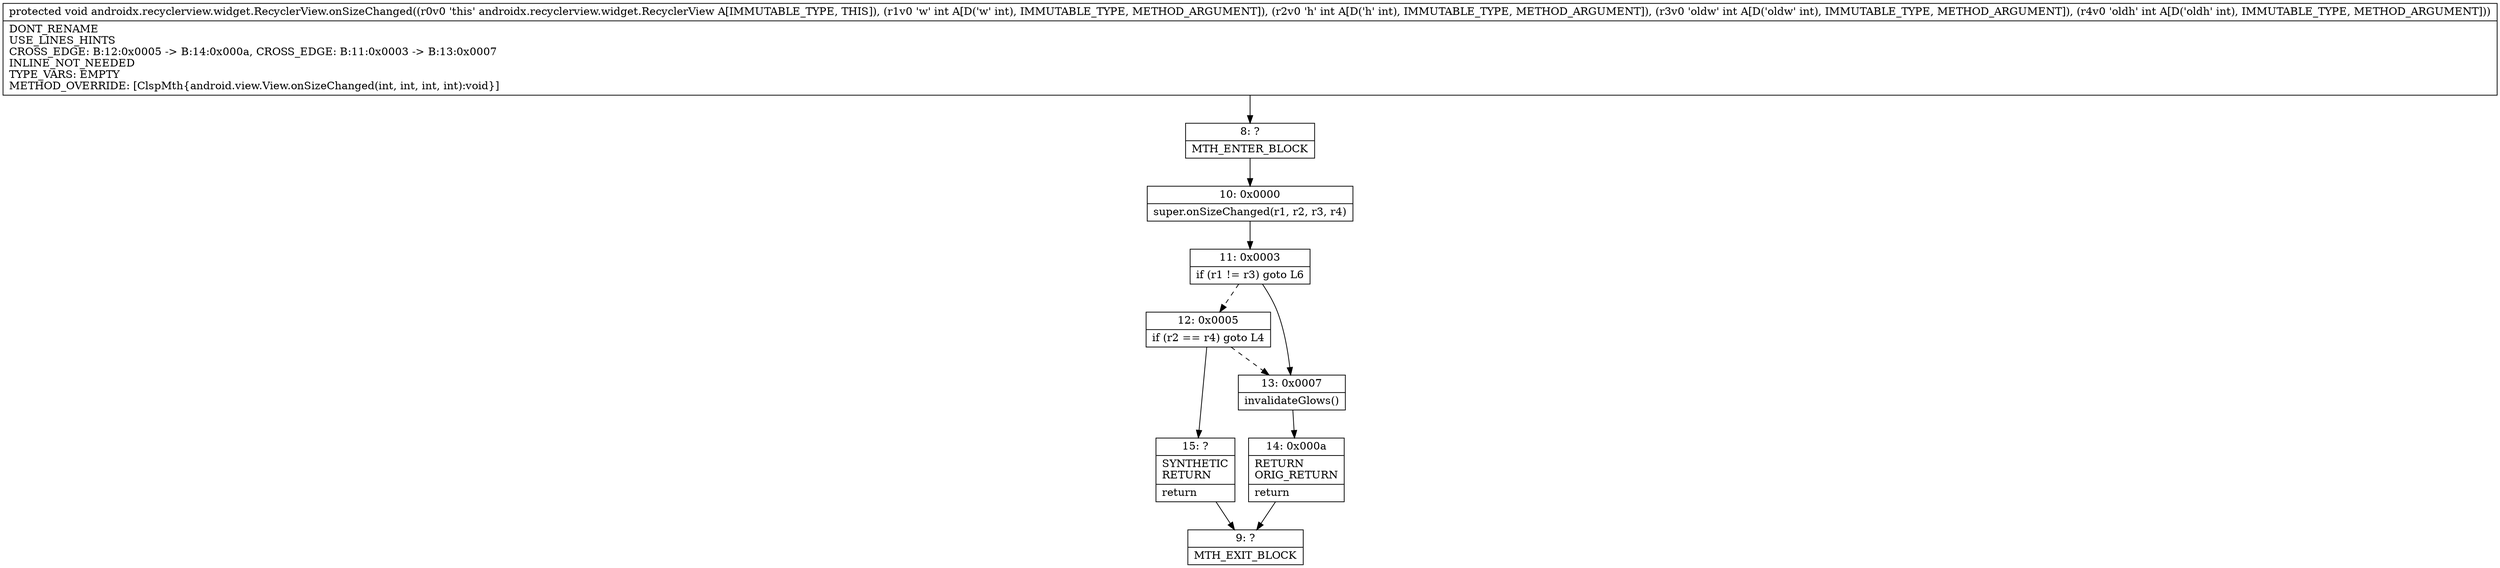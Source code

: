 digraph "CFG forandroidx.recyclerview.widget.RecyclerView.onSizeChanged(IIII)V" {
Node_8 [shape=record,label="{8\:\ ?|MTH_ENTER_BLOCK\l}"];
Node_10 [shape=record,label="{10\:\ 0x0000|super.onSizeChanged(r1, r2, r3, r4)\l}"];
Node_11 [shape=record,label="{11\:\ 0x0003|if (r1 != r3) goto L6\l}"];
Node_12 [shape=record,label="{12\:\ 0x0005|if (r2 == r4) goto L4\l}"];
Node_15 [shape=record,label="{15\:\ ?|SYNTHETIC\lRETURN\l|return\l}"];
Node_9 [shape=record,label="{9\:\ ?|MTH_EXIT_BLOCK\l}"];
Node_13 [shape=record,label="{13\:\ 0x0007|invalidateGlows()\l}"];
Node_14 [shape=record,label="{14\:\ 0x000a|RETURN\lORIG_RETURN\l|return\l}"];
MethodNode[shape=record,label="{protected void androidx.recyclerview.widget.RecyclerView.onSizeChanged((r0v0 'this' androidx.recyclerview.widget.RecyclerView A[IMMUTABLE_TYPE, THIS]), (r1v0 'w' int A[D('w' int), IMMUTABLE_TYPE, METHOD_ARGUMENT]), (r2v0 'h' int A[D('h' int), IMMUTABLE_TYPE, METHOD_ARGUMENT]), (r3v0 'oldw' int A[D('oldw' int), IMMUTABLE_TYPE, METHOD_ARGUMENT]), (r4v0 'oldh' int A[D('oldh' int), IMMUTABLE_TYPE, METHOD_ARGUMENT]))  | DONT_RENAME\lUSE_LINES_HINTS\lCROSS_EDGE: B:12:0x0005 \-\> B:14:0x000a, CROSS_EDGE: B:11:0x0003 \-\> B:13:0x0007\lINLINE_NOT_NEEDED\lTYPE_VARS: EMPTY\lMETHOD_OVERRIDE: [ClspMth\{android.view.View.onSizeChanged(int, int, int, int):void\}]\l}"];
MethodNode -> Node_8;Node_8 -> Node_10;
Node_10 -> Node_11;
Node_11 -> Node_12[style=dashed];
Node_11 -> Node_13;
Node_12 -> Node_13[style=dashed];
Node_12 -> Node_15;
Node_15 -> Node_9;
Node_13 -> Node_14;
Node_14 -> Node_9;
}

